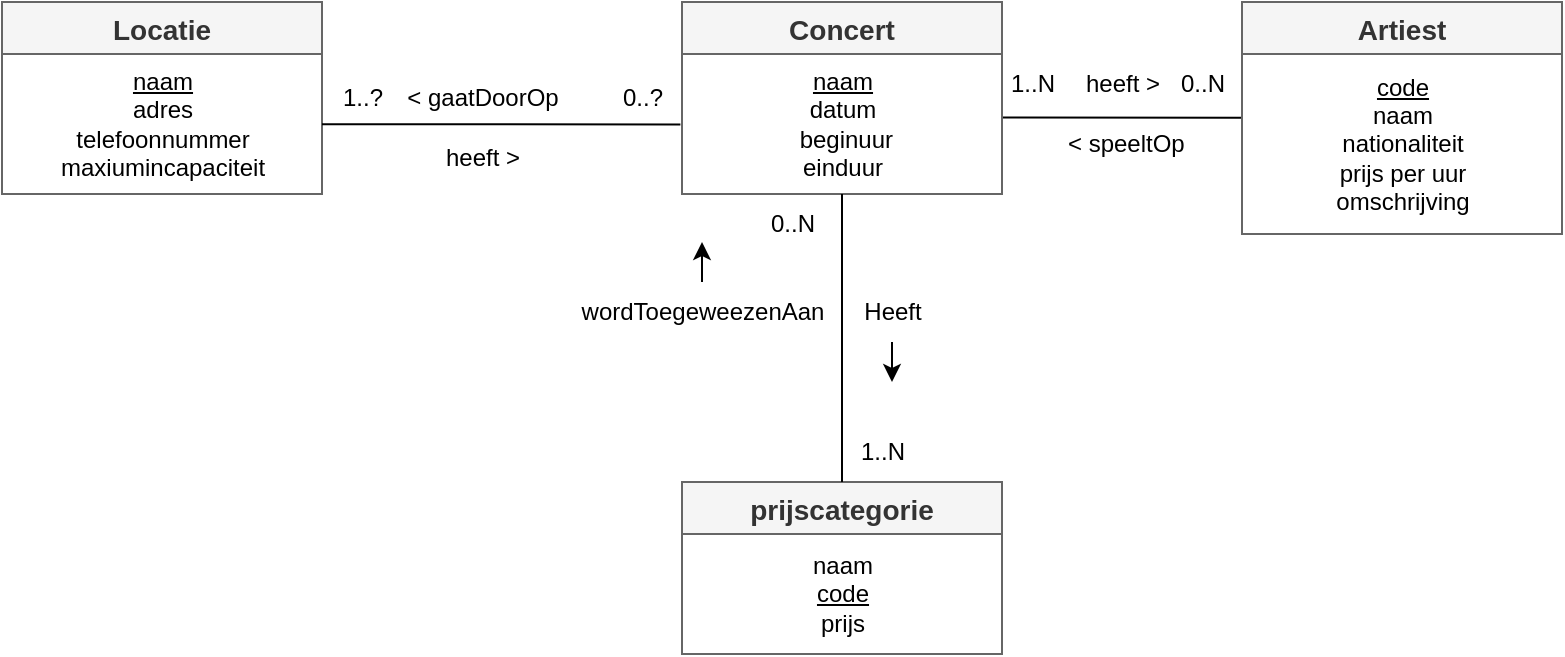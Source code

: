 <mxfile>
    <diagram id="_GCCJ3V37OxFAVmdCmis" name="Page-1">
        <mxGraphModel dx="538" dy="361" grid="1" gridSize="10" guides="1" tooltips="1" connect="1" arrows="1" fold="1" page="1" pageScale="1" pageWidth="850" pageHeight="1100" math="0" shadow="0">
            <root>
                <mxCell id="0"/>
                <mxCell id="1" parent="0"/>
                <mxCell id="2" value="Locatie" style="swimlane;fontStyle=1;childLayout=stackLayout;horizontal=1;startSize=26;horizontalStack=0;resizeParent=1;resizeParentMax=0;resizeLast=0;collapsible=1;marginBottom=0;align=center;fontSize=14;strokeColor=#666666;fillColor=#f5f5f5;fontColor=#333333;" vertex="1" parent="1">
                    <mxGeometry x="30" y="224" width="160" height="96" as="geometry"/>
                </mxCell>
                <mxCell id="4" value="&lt;u&gt;naam&lt;/u&gt;&lt;br&gt;adres&lt;br&gt;telefoonnummer&lt;br&gt;maxiumincapaciteit" style="text;html=1;align=center;verticalAlign=middle;resizable=0;points=[];autosize=1;strokeColor=none;fillColor=none;" vertex="1" parent="2">
                    <mxGeometry y="26" width="160" height="70" as="geometry"/>
                </mxCell>
                <mxCell id="5" value="Concert" style="swimlane;fontStyle=1;childLayout=stackLayout;horizontal=1;startSize=26;horizontalStack=0;resizeParent=1;resizeParentMax=0;resizeLast=0;collapsible=1;marginBottom=0;align=center;fontSize=14;strokeColor=#666666;fillColor=#f5f5f5;fontColor=#333333;" vertex="1" parent="1">
                    <mxGeometry x="370" y="224" width="160" height="96" as="geometry"/>
                </mxCell>
                <mxCell id="7" value="&lt;u&gt;naam&lt;/u&gt;&lt;br&gt;datum&lt;br&gt;&amp;nbsp;beginuur&lt;br&gt;einduur" style="text;html=1;align=center;verticalAlign=middle;resizable=0;points=[];autosize=1;strokeColor=none;fillColor=none;" vertex="1" parent="5">
                    <mxGeometry y="26" width="160" height="70" as="geometry"/>
                </mxCell>
                <mxCell id="23" style="edgeStyle=none;html=1;entryX=0.21;entryY=1.059;entryDx=0;entryDy=0;entryPerimeter=0;endArrow=none;endFill=0;" edge="1" parent="1" source="8" target="27">
                    <mxGeometry relative="1" as="geometry"/>
                </mxCell>
                <mxCell id="8" value="Artiest" style="swimlane;fontStyle=1;childLayout=stackLayout;horizontal=1;startSize=26;horizontalStack=0;resizeParent=1;resizeParentMax=0;resizeLast=0;collapsible=1;marginBottom=0;align=center;fontSize=14;strokeColor=#666666;fillColor=#f5f5f5;fontColor=#333333;" vertex="1" parent="1">
                    <mxGeometry x="650" y="224" width="160" height="116" as="geometry"/>
                </mxCell>
                <mxCell id="10" value="&lt;u&gt;code&lt;br&gt;&lt;/u&gt;naam&lt;br&gt;nationaliteit&lt;br&gt;prijs per uur&lt;br&gt;omschrijving" style="text;html=1;align=center;verticalAlign=middle;resizable=0;points=[];autosize=1;strokeColor=none;fillColor=none;" vertex="1" parent="8">
                    <mxGeometry y="26" width="160" height="90" as="geometry"/>
                </mxCell>
                <mxCell id="11" value="prijscategorie" style="swimlane;fontStyle=1;childLayout=stackLayout;horizontal=1;startSize=26;horizontalStack=0;resizeParent=1;resizeParentMax=0;resizeLast=0;collapsible=1;marginBottom=0;align=center;fontSize=14;strokeColor=#666666;fillColor=#f5f5f5;fontColor=#333333;" vertex="1" parent="1">
                    <mxGeometry x="370" y="464" width="160" height="86" as="geometry"/>
                </mxCell>
                <mxCell id="13" value="naam&lt;br&gt;&lt;u&gt;code&lt;br&gt;&lt;/u&gt;prijs" style="text;html=1;align=center;verticalAlign=middle;resizable=0;points=[];autosize=1;strokeColor=none;fillColor=none;" vertex="1" parent="11">
                    <mxGeometry y="26" width="160" height="60" as="geometry"/>
                </mxCell>
                <mxCell id="14" style="edgeStyle=none;html=1;entryX=-0.005;entryY=0.504;entryDx=0;entryDy=0;entryPerimeter=0;endArrow=none;endFill=0;" edge="1" parent="1" source="4" target="7">
                    <mxGeometry relative="1" as="geometry">
                        <mxPoint x="360" y="285" as="targetPoint"/>
                    </mxGeometry>
                </mxCell>
                <mxCell id="16" value="&amp;lt; gaatDoorOp" style="text;html=1;align=center;verticalAlign=middle;resizable=0;points=[];autosize=1;strokeColor=none;fillColor=none;" vertex="1" parent="1">
                    <mxGeometry x="220" y="257" width="100" height="30" as="geometry"/>
                </mxCell>
                <mxCell id="17" value="heeft &amp;gt;" style="text;html=1;align=center;verticalAlign=middle;resizable=0;points=[];autosize=1;strokeColor=none;fillColor=none;" vertex="1" parent="1">
                    <mxGeometry x="240" y="287" width="60" height="30" as="geometry"/>
                </mxCell>
                <mxCell id="18" style="edgeStyle=none;html=1;endArrow=none;endFill=0;" edge="1" parent="1" source="7" target="11">
                    <mxGeometry relative="1" as="geometry"/>
                </mxCell>
                <mxCell id="20" style="edgeStyle=none;html=1;" edge="1" parent="1" source="19">
                    <mxGeometry relative="1" as="geometry">
                        <mxPoint x="475" y="414" as="targetPoint"/>
                    </mxGeometry>
                </mxCell>
                <mxCell id="19" value="Heeft" style="text;html=1;align=center;verticalAlign=middle;resizable=0;points=[];autosize=1;strokeColor=none;fillColor=none;" vertex="1" parent="1">
                    <mxGeometry x="450" y="364" width="50" height="30" as="geometry"/>
                </mxCell>
                <mxCell id="22" style="edgeStyle=none;html=1;" edge="1" parent="1" source="21">
                    <mxGeometry relative="1" as="geometry">
                        <mxPoint x="380" y="344" as="targetPoint"/>
                    </mxGeometry>
                </mxCell>
                <mxCell id="21" value="wordToegeweezenAan" style="text;html=1;align=center;verticalAlign=middle;resizable=0;points=[];autosize=1;strokeColor=none;fillColor=none;" vertex="1" parent="1">
                    <mxGeometry x="310" y="364" width="140" height="30" as="geometry"/>
                </mxCell>
                <mxCell id="24" value="heeft &amp;gt;" style="text;html=1;align=center;verticalAlign=middle;resizable=0;points=[];autosize=1;strokeColor=none;fillColor=none;" vertex="1" parent="1">
                    <mxGeometry x="560" y="250" width="60" height="30" as="geometry"/>
                </mxCell>
                <mxCell id="25" value="&amp;nbsp;&amp;lt; speeltOp" style="text;html=1;align=center;verticalAlign=middle;resizable=0;points=[];autosize=1;strokeColor=none;fillColor=none;" vertex="1" parent="1">
                    <mxGeometry x="545" y="280" width="90" height="30" as="geometry"/>
                </mxCell>
                <mxCell id="26" value="0..N" style="text;html=1;align=center;verticalAlign=middle;resizable=0;points=[];autosize=1;strokeColor=none;fillColor=none;" vertex="1" parent="1">
                    <mxGeometry x="605" y="250" width="50" height="30" as="geometry"/>
                </mxCell>
                <mxCell id="27" value="1..N" style="text;html=1;align=center;verticalAlign=middle;resizable=0;points=[];autosize=1;strokeColor=none;fillColor=none;" vertex="1" parent="1">
                    <mxGeometry x="520" y="250" width="50" height="30" as="geometry"/>
                </mxCell>
                <mxCell id="28" value="0..?" style="text;html=1;align=center;verticalAlign=middle;resizable=0;points=[];autosize=1;strokeColor=none;fillColor=none;" vertex="1" parent="1">
                    <mxGeometry x="330" y="257" width="40" height="30" as="geometry"/>
                </mxCell>
                <mxCell id="30" value="1..?" style="text;html=1;align=center;verticalAlign=middle;resizable=0;points=[];autosize=1;strokeColor=none;fillColor=none;" vertex="1" parent="1">
                    <mxGeometry x="190" y="257" width="40" height="30" as="geometry"/>
                </mxCell>
                <mxCell id="31" value="1..N" style="text;html=1;align=center;verticalAlign=middle;resizable=0;points=[];autosize=1;strokeColor=none;fillColor=none;" vertex="1" parent="1">
                    <mxGeometry x="445" y="434" width="50" height="30" as="geometry"/>
                </mxCell>
                <mxCell id="32" value="0..N" style="text;html=1;align=center;verticalAlign=middle;resizable=0;points=[];autosize=1;strokeColor=none;fillColor=none;" vertex="1" parent="1">
                    <mxGeometry x="400" y="320" width="50" height="30" as="geometry"/>
                </mxCell>
            </root>
        </mxGraphModel>
    </diagram>
</mxfile>
